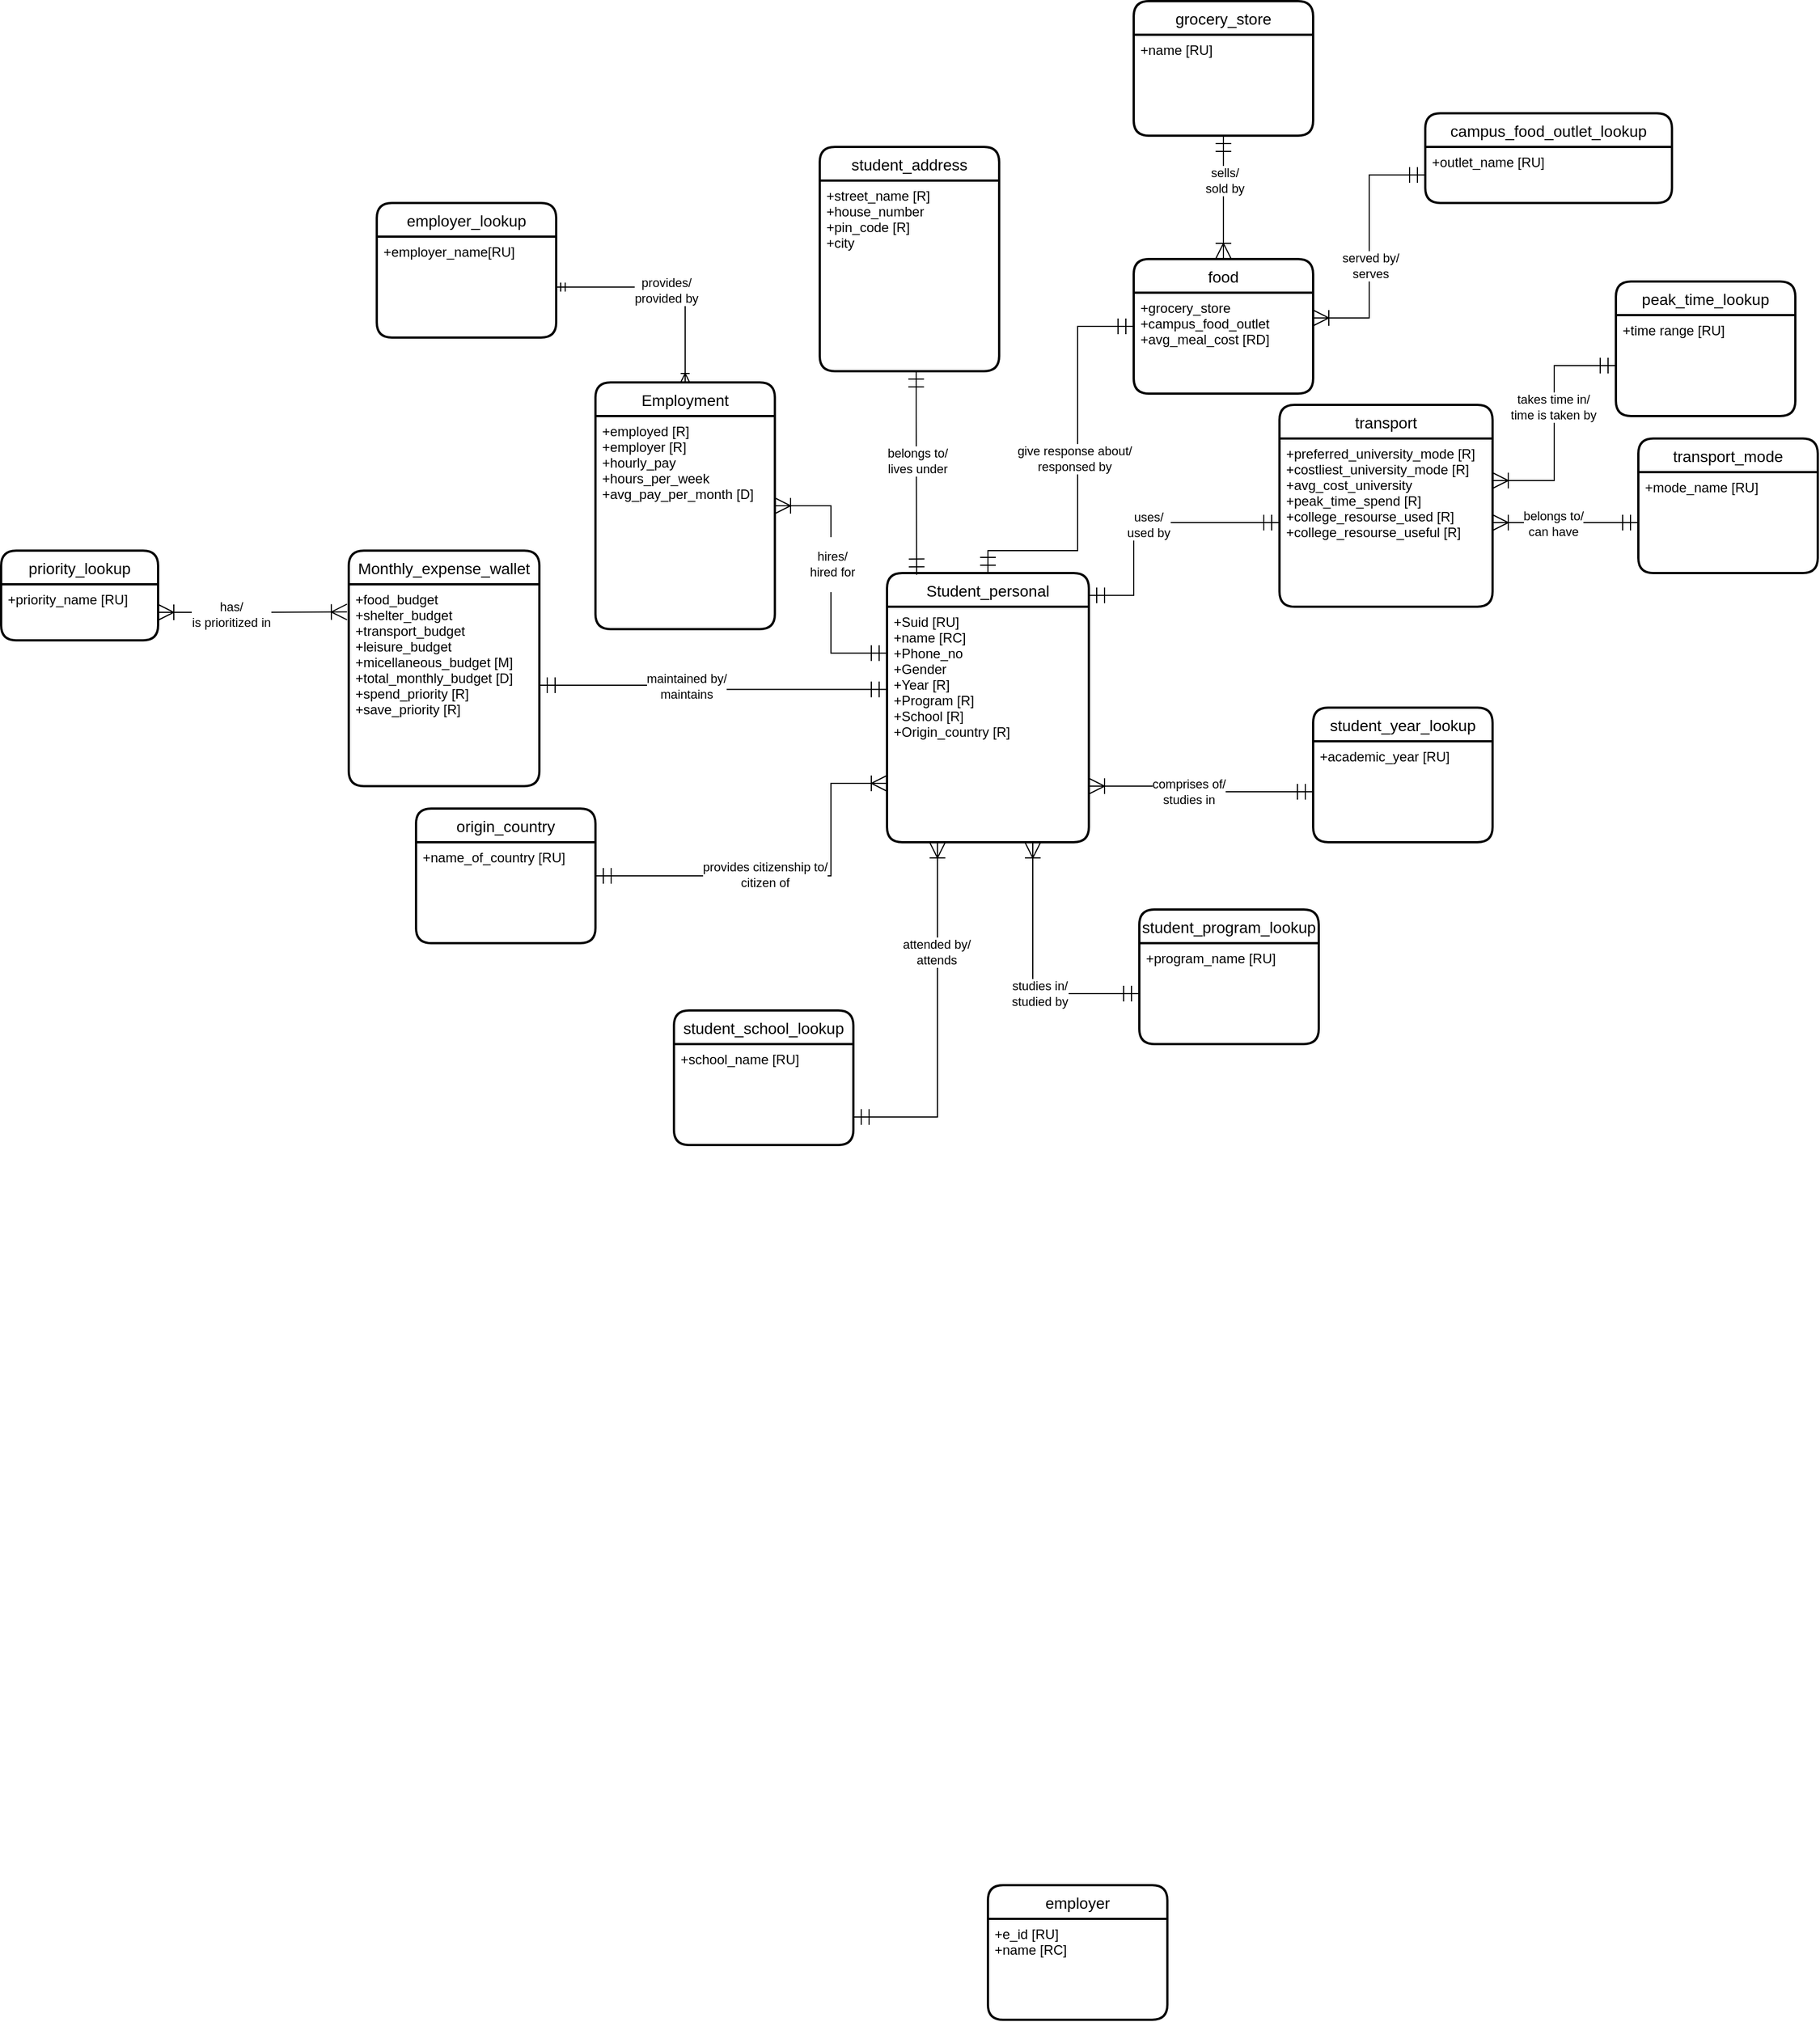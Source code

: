 <mxfile version="20.6.2" type="device"><diagram id="eh9eiuP9C0hhavFTUDzN" name="Page-1"><mxGraphModel dx="2737" dy="2095" grid="1" gridSize="10" guides="1" tooltips="1" connect="1" arrows="1" fold="1" page="1" pageScale="1" pageWidth="850" pageHeight="1100" math="0" shadow="0"><root><mxCell id="0"/><mxCell id="1" parent="0"/><mxCell id="riM3_GFpZ4qEnk_fyGRC-11" style="edgeStyle=orthogonalEdgeStyle;rounded=0;orthogonalLoop=1;jettySize=auto;html=1;entryX=0;entryY=0.5;entryDx=0;entryDy=0;startArrow=ERmandOne;startFill=0;endArrow=ERmandOne;endFill=0;startSize=12;endSize=12;" parent="1" source="zjG_IWwnAnCA3Ag1h8g1-14" target="zjG_IWwnAnCA3Ag1h8g1-24" edge="1"><mxGeometry relative="1" as="geometry"><Array as="points"><mxPoint x="290" y="100"/><mxPoint x="370" y="100"/><mxPoint x="370" y="-100"/></Array></mxGeometry></mxCell><mxCell id="q-jUUQKxMih8trA86Hki-5" value="give response about/&lt;br&gt;responsed by" style="edgeLabel;html=1;align=center;verticalAlign=middle;resizable=0;points=[];" parent="riM3_GFpZ4qEnk_fyGRC-11" vertex="1" connectable="0"><mxGeometry x="0.041" y="3" relative="1" as="geometry"><mxPoint as="offset"/></mxGeometry></mxCell><mxCell id="zjG_IWwnAnCA3Ag1h8g1-14" value="Student_personal" style="swimlane;childLayout=stackLayout;horizontal=1;startSize=30;horizontalStack=0;rounded=1;fontSize=14;fontStyle=0;strokeWidth=2;resizeParent=0;resizeLast=1;shadow=0;dashed=0;align=center;" parent="1" vertex="1"><mxGeometry x="200" y="120" width="180" height="240" as="geometry"/></mxCell><mxCell id="zjG_IWwnAnCA3Ag1h8g1-15" value="+Suid [RU]&#10;+name [RC]&#10;+Phone_no&#10;+Gender&#10;+Year [R]&#10;+Program [R]&#10;+School [R]&#10;+Origin_country [R]&#10;&#10;&#10;" style="align=left;strokeColor=none;fillColor=none;spacingLeft=4;fontSize=12;verticalAlign=top;resizable=0;rotatable=0;part=1;" parent="zjG_IWwnAnCA3Ag1h8g1-14" vertex="1"><mxGeometry y="30" width="180" height="210" as="geometry"/></mxCell><mxCell id="riM3_GFpZ4qEnk_fyGRC-1" style="edgeStyle=orthogonalEdgeStyle;rounded=0;orthogonalLoop=1;jettySize=auto;html=1;entryX=0;entryY=0.197;entryDx=0;entryDy=0;entryPerimeter=0;endSize=12;startSize=12;startArrow=ERoneToMany;startFill=0;endArrow=ERmandOne;endFill=0;" parent="1" source="zjG_IWwnAnCA3Ag1h8g1-16" target="zjG_IWwnAnCA3Ag1h8g1-15" edge="1"><mxGeometry relative="1" as="geometry"/></mxCell><mxCell id="GGD9anR7dFzY9DnrmEjI-4" value="&lt;p&gt;hires/&lt;br&gt;hired for&lt;/p&gt;" style="edgeLabel;html=1;align=center;verticalAlign=middle;resizable=0;points=[];" parent="riM3_GFpZ4qEnk_fyGRC-1" vertex="1" connectable="0"><mxGeometry x="-0.118" y="1" relative="1" as="geometry"><mxPoint as="offset"/></mxGeometry></mxCell><mxCell id="zjG_IWwnAnCA3Ag1h8g1-16" value="Employment" style="swimlane;childLayout=stackLayout;horizontal=1;startSize=30;horizontalStack=0;rounded=1;fontSize=14;fontStyle=0;strokeWidth=2;resizeParent=0;resizeLast=1;shadow=0;dashed=0;align=center;" parent="1" vertex="1"><mxGeometry x="-60" y="-50" width="160" height="220" as="geometry"/></mxCell><mxCell id="zjG_IWwnAnCA3Ag1h8g1-17" value="+employed [R]&#10;+employer [R]&#10;+hourly_pay&#10;+hours_per_week&#10;+avg_pay_per_month [D]" style="align=left;strokeColor=none;fillColor=none;spacingLeft=4;fontSize=12;verticalAlign=top;resizable=0;rotatable=0;part=1;" parent="zjG_IWwnAnCA3Ag1h8g1-16" vertex="1"><mxGeometry y="30" width="160" height="190" as="geometry"/></mxCell><mxCell id="zjG_IWwnAnCA3Ag1h8g1-18" value="student_address" style="swimlane;childLayout=stackLayout;horizontal=1;startSize=30;horizontalStack=0;rounded=1;fontSize=14;fontStyle=0;strokeWidth=2;resizeParent=0;resizeLast=1;shadow=0;dashed=0;align=center;" parent="1" vertex="1"><mxGeometry x="140" y="-260" width="160" height="200" as="geometry"/></mxCell><mxCell id="zjG_IWwnAnCA3Ag1h8g1-19" value="+street_name [R]&#10;+house_number&#10;+pin_code [R]&#10;+city" style="align=left;strokeColor=none;fillColor=none;spacingLeft=4;fontSize=12;verticalAlign=top;resizable=0;rotatable=0;part=1;" parent="zjG_IWwnAnCA3Ag1h8g1-18" vertex="1"><mxGeometry y="30" width="160" height="170" as="geometry"/></mxCell><mxCell id="zjG_IWwnAnCA3Ag1h8g1-20" value="origin_country" style="swimlane;childLayout=stackLayout;horizontal=1;startSize=30;horizontalStack=0;rounded=1;fontSize=14;fontStyle=0;strokeWidth=2;resizeParent=0;resizeLast=1;shadow=0;dashed=0;align=center;" parent="1" vertex="1"><mxGeometry x="-220" y="330" width="160" height="120" as="geometry"/></mxCell><mxCell id="zjG_IWwnAnCA3Ag1h8g1-21" value="+name_of_country [RU]" style="align=left;strokeColor=none;fillColor=none;spacingLeft=4;fontSize=12;verticalAlign=top;resizable=0;rotatable=0;part=1;" parent="zjG_IWwnAnCA3Ag1h8g1-20" vertex="1"><mxGeometry y="30" width="160" height="90" as="geometry"/></mxCell><mxCell id="zjG_IWwnAnCA3Ag1h8g1-22" value="Monthly_expense_wallet" style="swimlane;childLayout=stackLayout;horizontal=1;startSize=30;horizontalStack=0;rounded=1;fontSize=14;fontStyle=0;strokeWidth=2;resizeParent=0;resizeLast=1;shadow=0;dashed=0;align=center;" parent="1" vertex="1"><mxGeometry x="-280" y="100" width="170" height="210" as="geometry"/></mxCell><mxCell id="zjG_IWwnAnCA3Ag1h8g1-23" value="+food_budget&#10;+shelter_budget &#10;+transport_budget&#10;+leisure_budget &#10;+micellaneous_budget [M]&#10;+total_monthly_budget [D]&#10;+spend_priority [R]&#10;+save_priority [R]" style="align=left;strokeColor=none;fillColor=none;spacingLeft=4;fontSize=12;verticalAlign=top;resizable=0;rotatable=0;part=1;" parent="zjG_IWwnAnCA3Ag1h8g1-22" vertex="1"><mxGeometry y="30" width="170" height="180" as="geometry"/></mxCell><mxCell id="zjG_IWwnAnCA3Ag1h8g1-24" value="food" style="swimlane;childLayout=stackLayout;horizontal=1;startSize=30;horizontalStack=0;rounded=1;fontSize=14;fontStyle=0;strokeWidth=2;resizeParent=0;resizeLast=1;shadow=0;dashed=0;align=center;" parent="1" vertex="1"><mxGeometry x="420" y="-160" width="160" height="120" as="geometry"/></mxCell><mxCell id="zjG_IWwnAnCA3Ag1h8g1-25" value="+grocery_store&#10;+campus_food_outlet&#10;+avg_meal_cost [RD]" style="align=left;strokeColor=none;fillColor=none;spacingLeft=4;fontSize=12;verticalAlign=top;resizable=0;rotatable=0;part=1;" parent="zjG_IWwnAnCA3Ag1h8g1-24" vertex="1"><mxGeometry y="30" width="160" height="90" as="geometry"/></mxCell><mxCell id="zjG_IWwnAnCA3Ag1h8g1-29" value="priority_lookup" style="swimlane;childLayout=stackLayout;horizontal=1;startSize=30;horizontalStack=0;rounded=1;fontSize=14;fontStyle=0;strokeWidth=2;resizeParent=0;resizeLast=1;shadow=0;dashed=0;align=center;" parent="1" vertex="1"><mxGeometry x="-590" y="100" width="140" height="80" as="geometry"/></mxCell><mxCell id="zjG_IWwnAnCA3Ag1h8g1-30" value="+priority_name [RU]" style="align=left;strokeColor=none;fillColor=none;spacingLeft=4;fontSize=12;verticalAlign=top;resizable=0;rotatable=0;part=1;" parent="zjG_IWwnAnCA3Ag1h8g1-29" vertex="1"><mxGeometry y="30" width="140" height="50" as="geometry"/></mxCell><mxCell id="zjG_IWwnAnCA3Ag1h8g1-31" value="transport" style="swimlane;childLayout=stackLayout;horizontal=1;startSize=30;horizontalStack=0;rounded=1;fontSize=14;fontStyle=0;strokeWidth=2;resizeParent=0;resizeLast=1;shadow=0;dashed=0;align=center;" parent="1" vertex="1"><mxGeometry x="550" y="-30" width="190" height="180" as="geometry"/></mxCell><mxCell id="zjG_IWwnAnCA3Ag1h8g1-32" value="+preferred_university_mode [R]&#10;+costliest_university_mode [R]&#10;+avg_cost_university&#10;+peak_time_spend [R]&#10;+college_resourse_used [R]&#10;+college_resourse_useful [R]" style="align=left;strokeColor=none;fillColor=none;spacingLeft=4;fontSize=12;verticalAlign=top;resizable=0;rotatable=0;part=1;" parent="zjG_IWwnAnCA3Ag1h8g1-31" vertex="1"><mxGeometry y="30" width="190" height="150" as="geometry"/></mxCell><mxCell id="zjG_IWwnAnCA3Ag1h8g1-33" value="peak_time_lookup" style="swimlane;childLayout=stackLayout;horizontal=1;startSize=30;horizontalStack=0;rounded=1;fontSize=14;fontStyle=0;strokeWidth=2;resizeParent=0;resizeLast=1;shadow=0;dashed=0;align=center;" parent="1" vertex="1"><mxGeometry x="850" y="-140" width="160" height="120" as="geometry"/></mxCell><mxCell id="zjG_IWwnAnCA3Ag1h8g1-34" value="+time range [RU]" style="align=left;strokeColor=none;fillColor=none;spacingLeft=4;fontSize=12;verticalAlign=top;resizable=0;rotatable=0;part=1;" parent="zjG_IWwnAnCA3Ag1h8g1-33" vertex="1"><mxGeometry y="30" width="160" height="90" as="geometry"/></mxCell><mxCell id="zjG_IWwnAnCA3Ag1h8g1-37" value="student_year_lookup" style="swimlane;childLayout=stackLayout;horizontal=1;startSize=30;horizontalStack=0;rounded=1;fontSize=14;fontStyle=0;strokeWidth=2;resizeParent=0;resizeLast=1;shadow=0;dashed=0;align=center;" parent="1" vertex="1"><mxGeometry x="580" y="240" width="160" height="120" as="geometry"/></mxCell><mxCell id="zjG_IWwnAnCA3Ag1h8g1-38" value="+academic_year [RU]" style="align=left;strokeColor=none;fillColor=none;spacingLeft=4;fontSize=12;verticalAlign=top;resizable=0;rotatable=0;part=1;" parent="zjG_IWwnAnCA3Ag1h8g1-37" vertex="1"><mxGeometry y="30" width="160" height="90" as="geometry"/></mxCell><mxCell id="zjG_IWwnAnCA3Ag1h8g1-39" value="student_program_lookup" style="swimlane;childLayout=stackLayout;horizontal=1;startSize=30;horizontalStack=0;rounded=1;fontSize=14;fontStyle=0;strokeWidth=2;resizeParent=0;resizeLast=1;shadow=0;dashed=0;align=center;" parent="1" vertex="1"><mxGeometry x="425" y="420" width="160" height="120" as="geometry"/></mxCell><mxCell id="zjG_IWwnAnCA3Ag1h8g1-40" value="+program_name [RU]" style="align=left;strokeColor=none;fillColor=none;spacingLeft=4;fontSize=12;verticalAlign=top;resizable=0;rotatable=0;part=1;" parent="zjG_IWwnAnCA3Ag1h8g1-39" vertex="1"><mxGeometry y="30" width="160" height="90" as="geometry"/></mxCell><mxCell id="zjG_IWwnAnCA3Ag1h8g1-42" value="student_school_lookup" style="swimlane;childLayout=stackLayout;horizontal=1;startSize=30;horizontalStack=0;rounded=1;fontSize=14;fontStyle=0;strokeWidth=2;resizeParent=0;resizeLast=1;shadow=0;dashed=0;align=center;" parent="1" vertex="1"><mxGeometry x="10" y="510" width="160" height="120" as="geometry"/></mxCell><mxCell id="zjG_IWwnAnCA3Ag1h8g1-43" value="+school_name [RU]" style="align=left;strokeColor=none;fillColor=none;spacingLeft=4;fontSize=12;verticalAlign=top;resizable=0;rotatable=0;part=1;" parent="zjG_IWwnAnCA3Ag1h8g1-42" vertex="1"><mxGeometry y="30" width="160" height="90" as="geometry"/></mxCell><mxCell id="zjG_IWwnAnCA3Ag1h8g1-44" value="employer" style="swimlane;childLayout=stackLayout;horizontal=1;startSize=30;horizontalStack=0;rounded=1;fontSize=14;fontStyle=0;strokeWidth=2;resizeParent=0;resizeLast=1;shadow=0;dashed=0;align=center;" parent="1" vertex="1"><mxGeometry x="290" y="1290" width="160" height="120" as="geometry"/></mxCell><mxCell id="zjG_IWwnAnCA3Ag1h8g1-45" value="+e_id [RU]&#10;+name [RC]" style="align=left;strokeColor=none;fillColor=none;spacingLeft=4;fontSize=12;verticalAlign=top;resizable=0;rotatable=0;part=1;" parent="zjG_IWwnAnCA3Ag1h8g1-44" vertex="1"><mxGeometry y="30" width="160" height="90" as="geometry"/></mxCell><mxCell id="zjG_IWwnAnCA3Ag1h8g1-48" value="grocery_store" style="swimlane;childLayout=stackLayout;horizontal=1;startSize=30;horizontalStack=0;rounded=1;fontSize=14;fontStyle=0;strokeWidth=2;resizeParent=0;resizeLast=1;shadow=0;dashed=0;align=center;" parent="1" vertex="1"><mxGeometry x="420" y="-390" width="160" height="120" as="geometry"/></mxCell><mxCell id="zjG_IWwnAnCA3Ag1h8g1-49" value="+name [RU]" style="align=left;strokeColor=none;fillColor=none;spacingLeft=4;fontSize=12;verticalAlign=top;resizable=0;rotatable=0;part=1;" parent="zjG_IWwnAnCA3Ag1h8g1-48" vertex="1"><mxGeometry y="30" width="160" height="90" as="geometry"/></mxCell><mxCell id="riM3_GFpZ4qEnk_fyGRC-2" style="edgeStyle=orthogonalEdgeStyle;rounded=0;orthogonalLoop=1;jettySize=auto;html=1;entryX=0;entryY=0.351;entryDx=0;entryDy=0;entryPerimeter=0;startArrow=ERmandOne;startFill=0;endArrow=ERmandOne;endFill=0;startSize=12;endSize=12;" parent="1" source="zjG_IWwnAnCA3Ag1h8g1-23" target="zjG_IWwnAnCA3Ag1h8g1-15" edge="1"><mxGeometry relative="1" as="geometry"/></mxCell><mxCell id="GGD9anR7dFzY9DnrmEjI-6" value="&lt;p&gt;maintained by/&lt;br&gt;maintains&lt;/p&gt;" style="edgeLabel;html=1;align=center;verticalAlign=middle;resizable=0;points=[];" parent="riM3_GFpZ4qEnk_fyGRC-2" vertex="1" connectable="0"><mxGeometry x="-0.164" y="-1" relative="1" as="geometry"><mxPoint as="offset"/></mxGeometry></mxCell><mxCell id="riM3_GFpZ4qEnk_fyGRC-3" style="edgeStyle=orthogonalEdgeStyle;rounded=0;orthogonalLoop=1;jettySize=auto;html=1;startArrow=ERmandOne;startFill=0;endArrow=ERoneToMany;endFill=0;startSize=12;endSize=12;" parent="1" source="zjG_IWwnAnCA3Ag1h8g1-38" target="zjG_IWwnAnCA3Ag1h8g1-15" edge="1"><mxGeometry relative="1" as="geometry"><mxPoint x="410" y="180" as="targetPoint"/><Array as="points"><mxPoint x="450" y="315"/><mxPoint x="450" y="310"/></Array></mxGeometry></mxCell><mxCell id="GGD9anR7dFzY9DnrmEjI-8" value="&lt;p&gt;comprises of/&lt;br&gt;studies in&lt;/p&gt;" style="edgeLabel;html=1;align=center;verticalAlign=middle;resizable=0;points=[];" parent="riM3_GFpZ4qEnk_fyGRC-3" vertex="1" connectable="0"><mxGeometry x="0.089" relative="1" as="geometry"><mxPoint as="offset"/></mxGeometry></mxCell><mxCell id="riM3_GFpZ4qEnk_fyGRC-4" style="edgeStyle=orthogonalEdgeStyle;rounded=0;orthogonalLoop=1;jettySize=auto;html=1;entryX=0;entryY=0.75;entryDx=0;entryDy=0;startArrow=ERmandOne;startFill=0;endArrow=ERoneToMany;endFill=0;startSize=12;endSize=12;" parent="1" source="zjG_IWwnAnCA3Ag1h8g1-21" target="zjG_IWwnAnCA3Ag1h8g1-15" edge="1"><mxGeometry relative="1" as="geometry"><Array as="points"><mxPoint x="150" y="390"/><mxPoint x="150" y="308"/></Array><mxPoint x="-490" y="390" as="sourcePoint"/></mxGeometry></mxCell><mxCell id="GGD9anR7dFzY9DnrmEjI-9" value="&lt;p&gt;provides citizenship to/&lt;br&gt;citizen of&lt;/p&gt;" style="edgeLabel;html=1;align=center;verticalAlign=middle;resizable=0;points=[];" parent="riM3_GFpZ4qEnk_fyGRC-4" vertex="1" connectable="0"><mxGeometry x="-0.121" y="1" relative="1" as="geometry"><mxPoint as="offset"/></mxGeometry></mxCell><mxCell id="riM3_GFpZ4qEnk_fyGRC-5" style="edgeStyle=orthogonalEdgeStyle;rounded=0;orthogonalLoop=1;jettySize=auto;html=1;entryX=0.25;entryY=1;entryDx=0;entryDy=0;startArrow=ERmandOne;startFill=0;endArrow=ERoneToMany;endFill=0;startSize=12;endSize=12;" parent="1" source="zjG_IWwnAnCA3Ag1h8g1-43" target="zjG_IWwnAnCA3Ag1h8g1-15" edge="1"><mxGeometry relative="1" as="geometry"><Array as="points"><mxPoint x="245" y="605"/></Array></mxGeometry></mxCell><mxCell id="GGD9anR7dFzY9DnrmEjI-10" value="attended by/&lt;br&gt;attends" style="edgeLabel;html=1;align=center;verticalAlign=middle;resizable=0;points=[];" parent="riM3_GFpZ4qEnk_fyGRC-5" vertex="1" connectable="0"><mxGeometry x="0.388" y="1" relative="1" as="geometry"><mxPoint as="offset"/></mxGeometry></mxCell><mxCell id="riM3_GFpZ4qEnk_fyGRC-7" style="edgeStyle=orthogonalEdgeStyle;rounded=0;orthogonalLoop=1;jettySize=auto;html=1;entryX=0;entryY=0.5;entryDx=0;entryDy=0;startArrow=ERoneToMany;startFill=0;endArrow=ERmandOne;endFill=0;startSize=12;endSize=12;" parent="1" source="zjG_IWwnAnCA3Ag1h8g1-15" target="zjG_IWwnAnCA3Ag1h8g1-40" edge="1"><mxGeometry relative="1" as="geometry"><Array as="points"><mxPoint x="330" y="495"/></Array></mxGeometry></mxCell><mxCell id="GGD9anR7dFzY9DnrmEjI-11" value="studies in/&lt;br&gt;studied by" style="edgeLabel;html=1;align=center;verticalAlign=middle;resizable=0;points=[];" parent="riM3_GFpZ4qEnk_fyGRC-7" vertex="1" connectable="0"><mxGeometry x="0.228" relative="1" as="geometry"><mxPoint as="offset"/></mxGeometry></mxCell><mxCell id="riM3_GFpZ4qEnk_fyGRC-9" style="edgeStyle=orthogonalEdgeStyle;rounded=0;orthogonalLoop=1;jettySize=auto;html=1;entryX=0.147;entryY=0.006;entryDx=0;entryDy=0;entryPerimeter=0;startArrow=ERmandOne;startFill=0;endArrow=ERmandOne;endFill=0;startSize=12;endSize=12;" parent="1" source="zjG_IWwnAnCA3Ag1h8g1-19" target="zjG_IWwnAnCA3Ag1h8g1-14" edge="1"><mxGeometry relative="1" as="geometry"><Array as="points"><mxPoint x="226" y="-20"/><mxPoint x="226" y="-20"/></Array></mxGeometry></mxCell><mxCell id="GGD9anR7dFzY9DnrmEjI-14" value="belongs to/&lt;br&gt;lives under" style="edgeLabel;html=1;align=center;verticalAlign=middle;resizable=0;points=[];" parent="riM3_GFpZ4qEnk_fyGRC-9" vertex="1" connectable="0"><mxGeometry x="-0.118" relative="1" as="geometry"><mxPoint as="offset"/></mxGeometry></mxCell><mxCell id="riM3_GFpZ4qEnk_fyGRC-12" style="edgeStyle=orthogonalEdgeStyle;rounded=0;orthogonalLoop=1;jettySize=auto;html=1;entryX=1;entryY=0.083;entryDx=0;entryDy=0;entryPerimeter=0;startArrow=ERmandOne;startFill=0;endArrow=ERmandOne;endFill=0;startSize=12;endSize=12;" parent="1" source="zjG_IWwnAnCA3Ag1h8g1-32" target="zjG_IWwnAnCA3Ag1h8g1-14" edge="1"><mxGeometry relative="1" as="geometry"><Array as="points"><mxPoint x="420" y="75"/><mxPoint x="420" y="140"/></Array></mxGeometry></mxCell><mxCell id="GGD9anR7dFzY9DnrmEjI-12" value="uses/&lt;br&gt;used by" style="edgeLabel;html=1;align=center;verticalAlign=middle;resizable=0;points=[];" parent="riM3_GFpZ4qEnk_fyGRC-12" vertex="1" connectable="0"><mxGeometry x="-0.004" y="2" relative="1" as="geometry"><mxPoint as="offset"/></mxGeometry></mxCell><mxCell id="riM3_GFpZ4qEnk_fyGRC-13" style="edgeStyle=orthogonalEdgeStyle;rounded=0;orthogonalLoop=1;jettySize=auto;html=1;entryX=1;entryY=0.25;entryDx=0;entryDy=0;startArrow=ERmandOne;startFill=0;endArrow=ERoneToMany;endFill=0;startSize=12;endSize=12;" parent="1" source="zjG_IWwnAnCA3Ag1h8g1-34" target="zjG_IWwnAnCA3Ag1h8g1-32" edge="1"><mxGeometry relative="1" as="geometry"/></mxCell><mxCell id="GGD9anR7dFzY9DnrmEjI-20" value="takes time in/&lt;br&gt;time is taken by" style="edgeLabel;html=1;align=center;verticalAlign=middle;resizable=0;points=[];" parent="riM3_GFpZ4qEnk_fyGRC-13" vertex="1" connectable="0"><mxGeometry x="-0.134" y="-1" relative="1" as="geometry"><mxPoint as="offset"/></mxGeometry></mxCell><mxCell id="zjG_IWwnAnCA3Ag1h8g1-35" value="transport_mode" style="swimlane;childLayout=stackLayout;horizontal=1;startSize=30;horizontalStack=0;rounded=1;fontSize=14;fontStyle=0;strokeWidth=2;resizeParent=0;resizeLast=1;shadow=0;dashed=0;align=center;" parent="1" vertex="1"><mxGeometry x="870" width="160" height="120" as="geometry"/></mxCell><mxCell id="zjG_IWwnAnCA3Ag1h8g1-36" value="+mode_name [RU]" style="align=left;strokeColor=none;fillColor=none;spacingLeft=4;fontSize=12;verticalAlign=top;resizable=0;rotatable=0;part=1;" parent="zjG_IWwnAnCA3Ag1h8g1-35" vertex="1"><mxGeometry y="30" width="160" height="90" as="geometry"/></mxCell><mxCell id="riM3_GFpZ4qEnk_fyGRC-14" style="edgeStyle=orthogonalEdgeStyle;rounded=0;orthogonalLoop=1;jettySize=auto;html=1;entryX=1;entryY=0.5;entryDx=0;entryDy=0;startArrow=ERmandOne;startFill=0;endArrow=ERoneToMany;endFill=0;startSize=12;endSize=12;" parent="1" source="zjG_IWwnAnCA3Ag1h8g1-36" target="zjG_IWwnAnCA3Ag1h8g1-32" edge="1"><mxGeometry relative="1" as="geometry"/></mxCell><mxCell id="GGD9anR7dFzY9DnrmEjI-21" value="belongs to/&lt;br&gt;can have" style="edgeLabel;html=1;align=center;verticalAlign=middle;resizable=0;points=[];" parent="riM3_GFpZ4qEnk_fyGRC-14" vertex="1" connectable="0"><mxGeometry x="0.169" y="1" relative="1" as="geometry"><mxPoint as="offset"/></mxGeometry></mxCell><mxCell id="riM3_GFpZ4qEnk_fyGRC-15" style="edgeStyle=orthogonalEdgeStyle;rounded=0;orthogonalLoop=1;jettySize=auto;html=1;entryX=-0.009;entryY=0.137;entryDx=0;entryDy=0;entryPerimeter=0;startArrow=ERoneToMany;startFill=0;endArrow=ERoneToMany;endFill=0;startSize=12;endSize=12;" parent="1" source="zjG_IWwnAnCA3Ag1h8g1-30" target="zjG_IWwnAnCA3Ag1h8g1-23" edge="1"><mxGeometry relative="1" as="geometry"/></mxCell><mxCell id="q-jUUQKxMih8trA86Hki-1" value="has/&lt;br&gt;is prioritized in" style="edgeLabel;html=1;align=center;verticalAlign=middle;resizable=0;points=[];" parent="riM3_GFpZ4qEnk_fyGRC-15" vertex="1" connectable="0"><mxGeometry x="-0.238" y="-2" relative="1" as="geometry"><mxPoint as="offset"/></mxGeometry></mxCell><mxCell id="riM3_GFpZ4qEnk_fyGRC-16" style="edgeStyle=orthogonalEdgeStyle;rounded=0;orthogonalLoop=1;jettySize=auto;html=1;entryX=0.5;entryY=0;entryDx=0;entryDy=0;startArrow=ERmandOne;startFill=0;endArrow=ERoneToMany;endFill=0;startSize=12;endSize=12;" parent="1" source="zjG_IWwnAnCA3Ag1h8g1-49" target="zjG_IWwnAnCA3Ag1h8g1-24" edge="1"><mxGeometry relative="1" as="geometry"/></mxCell><mxCell id="GGD9anR7dFzY9DnrmEjI-17" value="sells/&lt;br&gt;sold by" style="edgeLabel;html=1;align=center;verticalAlign=middle;resizable=0;points=[];" parent="riM3_GFpZ4qEnk_fyGRC-16" vertex="1" connectable="0"><mxGeometry x="-0.273" y="1" relative="1" as="geometry"><mxPoint as="offset"/></mxGeometry></mxCell><mxCell id="riM3_GFpZ4qEnk_fyGRC-17" value="campus_food_outlet_lookup" style="swimlane;childLayout=stackLayout;horizontal=1;startSize=30;horizontalStack=0;rounded=1;fontSize=14;fontStyle=0;strokeWidth=2;resizeParent=0;resizeLast=1;shadow=0;dashed=0;align=center;" parent="1" vertex="1"><mxGeometry x="680" y="-290" width="220" height="80" as="geometry"/></mxCell><mxCell id="riM3_GFpZ4qEnk_fyGRC-18" value="+outlet_name [RU]" style="align=left;strokeColor=none;fillColor=none;spacingLeft=4;fontSize=12;verticalAlign=top;resizable=0;rotatable=0;part=1;" parent="riM3_GFpZ4qEnk_fyGRC-17" vertex="1"><mxGeometry y="30" width="220" height="50" as="geometry"/></mxCell><mxCell id="riM3_GFpZ4qEnk_fyGRC-19" style="edgeStyle=orthogonalEdgeStyle;rounded=0;orthogonalLoop=1;jettySize=auto;html=1;entryX=1;entryY=0.25;entryDx=0;entryDy=0;startArrow=ERmandOne;startFill=0;endArrow=ERoneToMany;endFill=0;startSize=12;endSize=12;" parent="1" source="riM3_GFpZ4qEnk_fyGRC-18" target="zjG_IWwnAnCA3Ag1h8g1-25" edge="1"><mxGeometry relative="1" as="geometry"/></mxCell><mxCell id="GGD9anR7dFzY9DnrmEjI-19" value="served by/&lt;br&gt;serves" style="edgeLabel;html=1;align=center;verticalAlign=middle;resizable=0;points=[];" parent="riM3_GFpZ4qEnk_fyGRC-19" vertex="1" connectable="0"><mxGeometry x="0.152" y="1" relative="1" as="geometry"><mxPoint as="offset"/></mxGeometry></mxCell><mxCell id="GGD9anR7dFzY9DnrmEjI-1" value="employer_lookup" style="swimlane;childLayout=stackLayout;horizontal=1;startSize=30;horizontalStack=0;rounded=1;fontSize=14;fontStyle=0;strokeWidth=2;resizeParent=0;resizeLast=1;shadow=0;dashed=0;align=center;" parent="1" vertex="1"><mxGeometry x="-255" y="-210" width="160" height="120" as="geometry"/></mxCell><mxCell id="GGD9anR7dFzY9DnrmEjI-2" value="+employer_name[RU]" style="align=left;strokeColor=none;fillColor=none;spacingLeft=4;fontSize=12;verticalAlign=top;resizable=0;rotatable=0;part=1;" parent="GGD9anR7dFzY9DnrmEjI-1" vertex="1"><mxGeometry y="30" width="160" height="90" as="geometry"/></mxCell><mxCell id="GGD9anR7dFzY9DnrmEjI-3" style="edgeStyle=orthogonalEdgeStyle;rounded=0;orthogonalLoop=1;jettySize=auto;html=1;entryX=0.5;entryY=0;entryDx=0;entryDy=0;startArrow=ERmandOne;startFill=0;endArrow=ERoneToMany;endFill=0;" parent="1" source="GGD9anR7dFzY9DnrmEjI-2" target="zjG_IWwnAnCA3Ag1h8g1-16" edge="1"><mxGeometry relative="1" as="geometry"/></mxCell><mxCell id="GGD9anR7dFzY9DnrmEjI-16" value="provides/&lt;br&gt;provided by" style="edgeLabel;html=1;align=center;verticalAlign=middle;resizable=0;points=[];" parent="GGD9anR7dFzY9DnrmEjI-3" vertex="1" connectable="0"><mxGeometry x="-0.02" y="-3" relative="1" as="geometry"><mxPoint as="offset"/></mxGeometry></mxCell></root></mxGraphModel></diagram></mxfile>